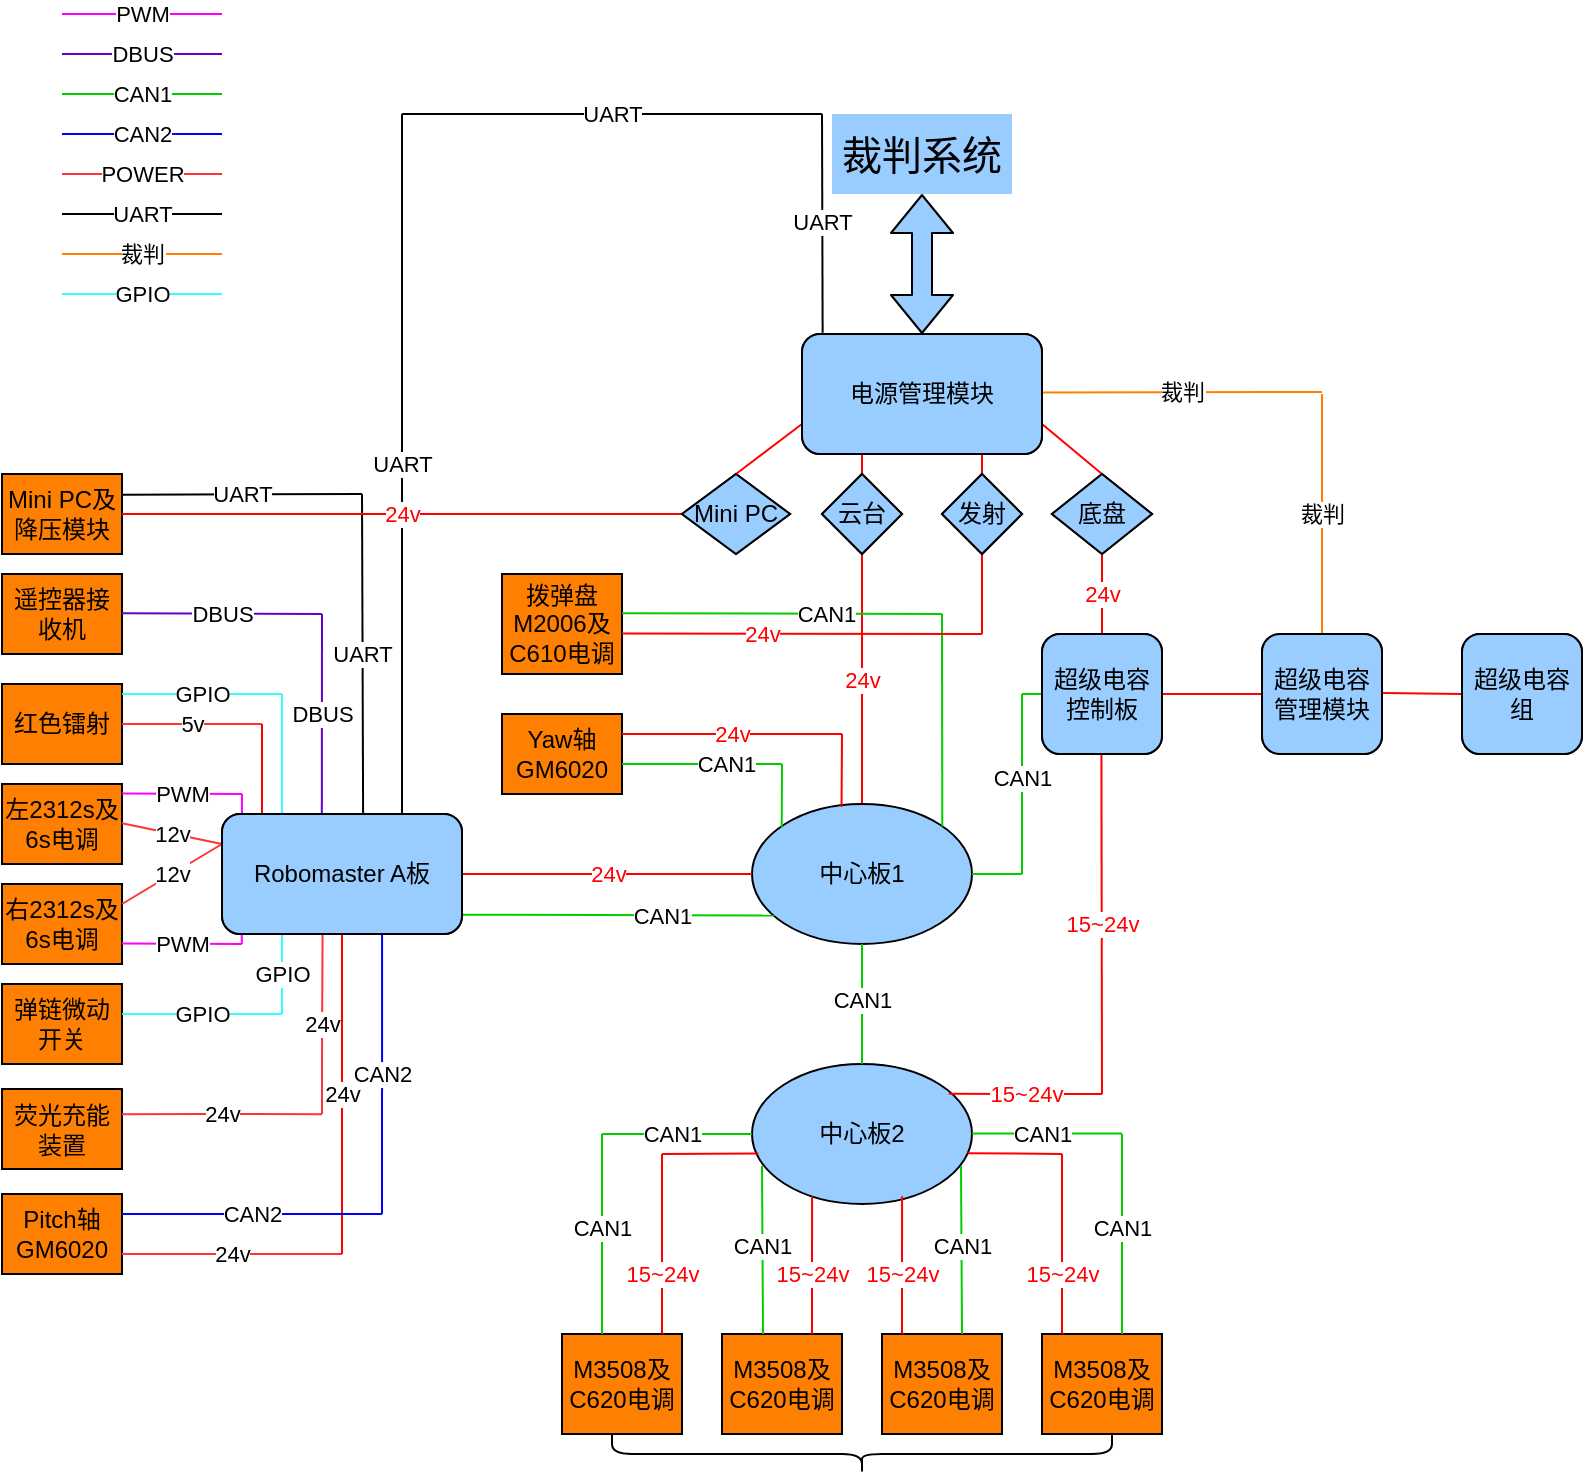 <mxfile version="14.9.8" type="github">
  <diagram id="gPBAJwZcKuSn6ALT_lkh" name="Page-1">
    <mxGraphModel dx="1483" dy="770" grid="1" gridSize="10" guides="1" tooltips="1" connect="1" arrows="1" fold="1" page="1" pageScale="1" pageWidth="827" pageHeight="1169" math="0" shadow="0">
      <root>
        <mxCell id="0" />
        <mxCell id="1" parent="0" />
        <mxCell id="8O0__Qe_Hwb1zvDIcUSA-1" value="Robomaster A板" style="rounded=1;whiteSpace=wrap;html=1;" vertex="1" parent="1">
          <mxGeometry x="120" y="420" width="120" height="60" as="geometry" />
        </mxCell>
        <mxCell id="8O0__Qe_Hwb1zvDIcUSA-8" value="左2312s及6s电调" style="rounded=0;whiteSpace=wrap;html=1;fillColor=#FF8000;" vertex="1" parent="1">
          <mxGeometry x="10" y="405" width="60" height="40" as="geometry" />
        </mxCell>
        <mxCell id="8O0__Qe_Hwb1zvDIcUSA-9" value="右2312s及6s电调" style="rounded=0;whiteSpace=wrap;html=1;fillColor=#FF8000;" vertex="1" parent="1">
          <mxGeometry x="10" y="455" width="60" height="40" as="geometry" />
        </mxCell>
        <mxCell id="8O0__Qe_Hwb1zvDIcUSA-19" value="红色镭射" style="rounded=0;whiteSpace=wrap;html=1;fillColor=#FF8000;" vertex="1" parent="1">
          <mxGeometry x="10" y="355" width="60" height="40" as="geometry" />
        </mxCell>
        <mxCell id="8O0__Qe_Hwb1zvDIcUSA-24" value="遥控器接收机" style="rounded=0;whiteSpace=wrap;html=1;fillColor=#FF8000;" vertex="1" parent="1">
          <mxGeometry x="10" y="300" width="60" height="40" as="geometry" />
        </mxCell>
        <mxCell id="8O0__Qe_Hwb1zvDIcUSA-33" value="弹链微动开关" style="rounded=0;whiteSpace=wrap;html=1;fillColor=#FF8000;" vertex="1" parent="1">
          <mxGeometry x="10" y="505" width="60" height="40" as="geometry" />
        </mxCell>
        <mxCell id="8O0__Qe_Hwb1zvDIcUSA-36" value="荧光充能装置" style="rounded=0;whiteSpace=wrap;html=1;fillColor=#FF8000;" vertex="1" parent="1">
          <mxGeometry x="10" y="557.5" width="60" height="40" as="geometry" />
        </mxCell>
        <mxCell id="8O0__Qe_Hwb1zvDIcUSA-40" value="电源管理模块" style="rounded=1;whiteSpace=wrap;html=1;" vertex="1" parent="1">
          <mxGeometry x="410" y="180" width="120" height="60" as="geometry" />
        </mxCell>
        <mxCell id="8O0__Qe_Hwb1zvDIcUSA-41" value="Pitch轴GM6020" style="rounded=0;whiteSpace=wrap;html=1;fillColor=#FF8000;" vertex="1" parent="1">
          <mxGeometry x="10" y="610" width="60" height="40" as="geometry" />
        </mxCell>
        <mxCell id="8O0__Qe_Hwb1zvDIcUSA-42" value="Mini PC及降压模块" style="rounded=0;whiteSpace=wrap;html=1;fillColor=#FF8000;" vertex="1" parent="1">
          <mxGeometry x="10" y="250" width="60" height="40" as="geometry" />
        </mxCell>
        <mxCell id="8O0__Qe_Hwb1zvDIcUSA-43" value="CAN1" style="endArrow=none;html=1;strokeColor=#00CC00;" edge="1" parent="1">
          <mxGeometry width="50" height="50" relative="1" as="geometry">
            <mxPoint x="40" y="60" as="sourcePoint" />
            <mxPoint x="120" y="60" as="targetPoint" />
          </mxGeometry>
        </mxCell>
        <mxCell id="8O0__Qe_Hwb1zvDIcUSA-44" value="CAN2" style="endArrow=none;html=1;strokeColor=#0000FF;" edge="1" parent="1">
          <mxGeometry width="50" height="50" relative="1" as="geometry">
            <mxPoint x="40" y="80" as="sourcePoint" />
            <mxPoint x="120" y="80" as="targetPoint" />
          </mxGeometry>
        </mxCell>
        <mxCell id="8O0__Qe_Hwb1zvDIcUSA-45" value="POWER" style="endArrow=none;html=1;strokeColor=#FF3333;" edge="1" parent="1">
          <mxGeometry width="50" height="50" relative="1" as="geometry">
            <mxPoint x="40" y="100" as="sourcePoint" />
            <mxPoint x="120" y="100" as="targetPoint" />
          </mxGeometry>
        </mxCell>
        <mxCell id="8O0__Qe_Hwb1zvDIcUSA-46" value="UART" style="endArrow=none;html=1;" edge="1" parent="1">
          <mxGeometry width="50" height="50" relative="1" as="geometry">
            <mxPoint x="40" y="120" as="sourcePoint" />
            <mxPoint x="120" y="120" as="targetPoint" />
          </mxGeometry>
        </mxCell>
        <mxCell id="8O0__Qe_Hwb1zvDIcUSA-47" value="裁判" style="endArrow=none;html=1;strokeColor=#FF8000;" edge="1" parent="1">
          <mxGeometry width="50" height="50" relative="1" as="geometry">
            <mxPoint x="40" y="140" as="sourcePoint" />
            <mxPoint x="120" y="140" as="targetPoint" />
          </mxGeometry>
        </mxCell>
        <mxCell id="8O0__Qe_Hwb1zvDIcUSA-48" value="UART" style="endArrow=none;html=1;exitX=0.75;exitY=0;exitDx=0;exitDy=0;" edge="1" parent="1" source="8O0__Qe_Hwb1zvDIcUSA-1">
          <mxGeometry width="50" height="50" relative="1" as="geometry">
            <mxPoint x="50" y="130" as="sourcePoint" />
            <mxPoint x="210" y="70" as="targetPoint" />
          </mxGeometry>
        </mxCell>
        <mxCell id="8O0__Qe_Hwb1zvDIcUSA-50" value="UART" style="endArrow=none;html=1;" edge="1" parent="1">
          <mxGeometry width="50" height="50" relative="1" as="geometry">
            <mxPoint x="210" y="70" as="sourcePoint" />
            <mxPoint x="420" y="70" as="targetPoint" />
          </mxGeometry>
        </mxCell>
        <mxCell id="8O0__Qe_Hwb1zvDIcUSA-51" value="UART" style="endArrow=none;html=1;entryX=0.086;entryY=-0.011;entryDx=0;entryDy=0;entryPerimeter=0;" edge="1" parent="1" target="8O0__Qe_Hwb1zvDIcUSA-40">
          <mxGeometry width="50" height="50" relative="1" as="geometry">
            <mxPoint x="420" y="70" as="sourcePoint" />
            <mxPoint x="130" y="130" as="targetPoint" />
          </mxGeometry>
        </mxCell>
        <mxCell id="8O0__Qe_Hwb1zvDIcUSA-52" value="UART" style="endArrow=none;html=1;" edge="1" parent="1">
          <mxGeometry width="50" height="50" relative="1" as="geometry">
            <mxPoint x="70" y="260.41" as="sourcePoint" />
            <mxPoint x="190" y="260" as="targetPoint" />
          </mxGeometry>
        </mxCell>
        <mxCell id="8O0__Qe_Hwb1zvDIcUSA-53" value="UART" style="endArrow=none;html=1;entryX=0.588;entryY=0.009;entryDx=0;entryDy=0;entryPerimeter=0;" edge="1" parent="1" target="8O0__Qe_Hwb1zvDIcUSA-1">
          <mxGeometry width="50" height="50" relative="1" as="geometry">
            <mxPoint x="190" y="260" as="sourcePoint" />
            <mxPoint x="193" y="410" as="targetPoint" />
          </mxGeometry>
        </mxCell>
        <mxCell id="8O0__Qe_Hwb1zvDIcUSA-54" value="DBUS" style="endArrow=none;html=1;strokeColor=#6600CC;" edge="1" parent="1">
          <mxGeometry width="50" height="50" relative="1" as="geometry">
            <mxPoint x="40" y="40" as="sourcePoint" />
            <mxPoint x="120.0" y="40" as="targetPoint" />
          </mxGeometry>
        </mxCell>
        <mxCell id="8O0__Qe_Hwb1zvDIcUSA-55" value="DBUS" style="endArrow=none;html=1;strokeColor=#6600CC;" edge="1" parent="1">
          <mxGeometry width="50" height="50" relative="1" as="geometry">
            <mxPoint x="70" y="319.66" as="sourcePoint" />
            <mxPoint x="170" y="320" as="targetPoint" />
          </mxGeometry>
        </mxCell>
        <mxCell id="8O0__Qe_Hwb1zvDIcUSA-56" value="DBUS" style="endArrow=none;html=1;strokeColor=#6600CC;entryX=0.416;entryY=0.012;entryDx=0;entryDy=0;entryPerimeter=0;" edge="1" parent="1" target="8O0__Qe_Hwb1zvDIcUSA-1">
          <mxGeometry width="50" height="50" relative="1" as="geometry">
            <mxPoint x="170" y="320" as="sourcePoint" />
            <mxPoint x="180.0" y="330" as="targetPoint" />
          </mxGeometry>
        </mxCell>
        <mxCell id="8O0__Qe_Hwb1zvDIcUSA-59" value="12v" style="endArrow=none;html=1;strokeColor=#FF3333;entryX=0;entryY=0.25;entryDx=0;entryDy=0;" edge="1" parent="1" target="8O0__Qe_Hwb1zvDIcUSA-1">
          <mxGeometry width="50" height="50" relative="1" as="geometry">
            <mxPoint x="70" y="424.66" as="sourcePoint" />
            <mxPoint x="120" y="425" as="targetPoint" />
          </mxGeometry>
        </mxCell>
        <mxCell id="8O0__Qe_Hwb1zvDIcUSA-60" value="12v" style="endArrow=none;html=1;strokeColor=#FF3333;exitX=1;exitY=0.25;exitDx=0;exitDy=0;entryX=0;entryY=0.25;entryDx=0;entryDy=0;" edge="1" parent="1" source="8O0__Qe_Hwb1zvDIcUSA-9" target="8O0__Qe_Hwb1zvDIcUSA-1">
          <mxGeometry width="50" height="50" relative="1" as="geometry">
            <mxPoint x="80" y="434.66" as="sourcePoint" />
            <mxPoint x="130.0" y="435.0" as="targetPoint" />
          </mxGeometry>
        </mxCell>
        <mxCell id="8O0__Qe_Hwb1zvDIcUSA-62" value="&lt;font color=&quot;#000000&quot;&gt;Mini PC&lt;/font&gt;" style="rhombus;whiteSpace=wrap;html=1;fontColor=#FF0000;" vertex="1" parent="1">
          <mxGeometry x="350" y="250" width="54" height="40" as="geometry" />
        </mxCell>
        <mxCell id="8O0__Qe_Hwb1zvDIcUSA-63" value="&lt;font color=&quot;#000000&quot;&gt;云台&lt;/font&gt;" style="rhombus;whiteSpace=wrap;html=1;fontColor=#FF0000;" vertex="1" parent="1">
          <mxGeometry x="420" y="250" width="40" height="40" as="geometry" />
        </mxCell>
        <mxCell id="8O0__Qe_Hwb1zvDIcUSA-64" value="&lt;font color=&quot;#000000&quot;&gt;发射&lt;/font&gt;" style="rhombus;whiteSpace=wrap;html=1;fontColor=#FF0000;" vertex="1" parent="1">
          <mxGeometry x="480" y="250" width="40" height="40" as="geometry" />
        </mxCell>
        <mxCell id="8O0__Qe_Hwb1zvDIcUSA-65" value="&lt;font color=&quot;#000000&quot;&gt;底盘&lt;/font&gt;" style="rhombus;whiteSpace=wrap;html=1;fontColor=#FF0000;" vertex="1" parent="1">
          <mxGeometry x="535" y="250" width="50" height="40" as="geometry" />
        </mxCell>
        <mxCell id="8O0__Qe_Hwb1zvDIcUSA-66" value="PWM" style="endArrow=none;html=1;strokeColor=#FF00FF;" edge="1" parent="1">
          <mxGeometry width="50" height="50" relative="1" as="geometry">
            <mxPoint x="40" y="20" as="sourcePoint" />
            <mxPoint x="120" y="20" as="targetPoint" />
          </mxGeometry>
        </mxCell>
        <mxCell id="8O0__Qe_Hwb1zvDIcUSA-68" value="" style="endArrow=none;html=1;fontColor=#FF0000;exitX=0.5;exitY=0;exitDx=0;exitDy=0;entryX=0;entryY=0.75;entryDx=0;entryDy=0;strokeColor=#FF0000;" edge="1" parent="1" source="8O0__Qe_Hwb1zvDIcUSA-62" target="8O0__Qe_Hwb1zvDIcUSA-40">
          <mxGeometry width="50" height="50" relative="1" as="geometry">
            <mxPoint x="430" y="230" as="sourcePoint" />
            <mxPoint x="480" y="180" as="targetPoint" />
          </mxGeometry>
        </mxCell>
        <mxCell id="8O0__Qe_Hwb1zvDIcUSA-69" value="" style="endArrow=none;html=1;fontColor=#FF0000;strokeColor=#FF0000;exitX=0.5;exitY=0;exitDx=0;exitDy=0;entryX=0.25;entryY=1;entryDx=0;entryDy=0;" edge="1" parent="1" source="8O0__Qe_Hwb1zvDIcUSA-63" target="8O0__Qe_Hwb1zvDIcUSA-40">
          <mxGeometry width="50" height="50" relative="1" as="geometry">
            <mxPoint x="440" y="250" as="sourcePoint" />
            <mxPoint x="438" y="241" as="targetPoint" />
          </mxGeometry>
        </mxCell>
        <mxCell id="8O0__Qe_Hwb1zvDIcUSA-70" value="" style="endArrow=none;html=1;fontColor=#FF0000;entryX=0.75;entryY=1;entryDx=0;entryDy=0;strokeColor=#FF0000;exitX=0.5;exitY=0;exitDx=0;exitDy=0;" edge="1" parent="1" source="8O0__Qe_Hwb1zvDIcUSA-64" target="8O0__Qe_Hwb1zvDIcUSA-40">
          <mxGeometry width="50" height="50" relative="1" as="geometry">
            <mxPoint x="448.0" y="260" as="sourcePoint" />
            <mxPoint x="450" y="250" as="targetPoint" />
          </mxGeometry>
        </mxCell>
        <mxCell id="8O0__Qe_Hwb1zvDIcUSA-71" value="" style="endArrow=none;html=1;fontColor=#FF0000;exitX=0.5;exitY=0;exitDx=0;exitDy=0;entryX=1;entryY=0.75;entryDx=0;entryDy=0;strokeColor=#FF0000;" edge="1" parent="1" source="8O0__Qe_Hwb1zvDIcUSA-65" target="8O0__Qe_Hwb1zvDIcUSA-40">
          <mxGeometry width="50" height="50" relative="1" as="geometry">
            <mxPoint x="377" y="260" as="sourcePoint" />
            <mxPoint x="429.96" y="250" as="targetPoint" />
          </mxGeometry>
        </mxCell>
        <mxCell id="8O0__Qe_Hwb1zvDIcUSA-72" value="24v" style="endArrow=none;html=1;fontColor=#FF0000;exitX=1;exitY=0.5;exitDx=0;exitDy=0;entryX=0;entryY=0.5;entryDx=0;entryDy=0;strokeColor=#FF0000;" edge="1" parent="1" source="8O0__Qe_Hwb1zvDIcUSA-42" target="8O0__Qe_Hwb1zvDIcUSA-62">
          <mxGeometry width="50" height="50" relative="1" as="geometry">
            <mxPoint x="377" y="260" as="sourcePoint" />
            <mxPoint x="420" y="235" as="targetPoint" />
          </mxGeometry>
        </mxCell>
        <mxCell id="8O0__Qe_Hwb1zvDIcUSA-73" value="24v" style="endArrow=none;html=1;fontColor=#FF0000;entryX=0.5;entryY=1;entryDx=0;entryDy=0;strokeColor=#FF0000;" edge="1" parent="1" source="8O0__Qe_Hwb1zvDIcUSA-92" target="8O0__Qe_Hwb1zvDIcUSA-63">
          <mxGeometry width="50" height="50" relative="1" as="geometry">
            <mxPoint x="418" y="360" as="sourcePoint" />
            <mxPoint x="350" y="280" as="targetPoint" />
          </mxGeometry>
        </mxCell>
        <mxCell id="8O0__Qe_Hwb1zvDIcUSA-74" value="PWM" style="endArrow=none;html=1;strokeColor=#FF00FF;exitX=1.001;exitY=0.118;exitDx=0;exitDy=0;exitPerimeter=0;" edge="1" parent="1" source="8O0__Qe_Hwb1zvDIcUSA-8">
          <mxGeometry width="50" height="50" relative="1" as="geometry">
            <mxPoint x="72" y="410" as="sourcePoint" />
            <mxPoint x="130" y="410" as="targetPoint" />
          </mxGeometry>
        </mxCell>
        <mxCell id="8O0__Qe_Hwb1zvDIcUSA-75" value="" style="endArrow=none;html=1;fontColor=#FF0000;strokeColor=#FF0000;exitX=0.078;exitY=-0.017;exitDx=0;exitDy=0;exitPerimeter=0;" edge="1" parent="1" source="8O0__Qe_Hwb1zvDIcUSA-1">
          <mxGeometry width="50" height="50" relative="1" as="geometry">
            <mxPoint x="110" y="430" as="sourcePoint" />
            <mxPoint x="129" y="419" as="targetPoint" />
          </mxGeometry>
        </mxCell>
        <mxCell id="8O0__Qe_Hwb1zvDIcUSA-76" value="" style="endArrow=none;html=1;fontColor=#FF0000;exitX=0.083;exitY=0;exitDx=0;exitDy=0;exitPerimeter=0;strokeColor=#FF00FF;" edge="1" parent="1" source="8O0__Qe_Hwb1zvDIcUSA-1">
          <mxGeometry width="50" height="50" relative="1" as="geometry">
            <mxPoint x="120" y="430" as="sourcePoint" />
            <mxPoint x="130" y="410" as="targetPoint" />
          </mxGeometry>
        </mxCell>
        <mxCell id="8O0__Qe_Hwb1zvDIcUSA-77" value="PWM" style="endArrow=none;html=1;strokeColor=#FF00FF;exitX=1.001;exitY=0.118;exitDx=0;exitDy=0;exitPerimeter=0;" edge="1" parent="1">
          <mxGeometry width="50" height="50" relative="1" as="geometry">
            <mxPoint x="70" y="484.72" as="sourcePoint" />
            <mxPoint x="129.94" y="485" as="targetPoint" />
          </mxGeometry>
        </mxCell>
        <mxCell id="8O0__Qe_Hwb1zvDIcUSA-78" value="" style="endArrow=none;html=1;fontColor=#FF0000;strokeColor=#FF0000;exitX=0.078;exitY=-0.017;exitDx=0;exitDy=0;exitPerimeter=0;" edge="1" parent="1">
          <mxGeometry width="50" height="50" relative="1" as="geometry">
            <mxPoint x="129.3" y="493.98" as="sourcePoint" />
            <mxPoint x="128.94" y="494" as="targetPoint" />
          </mxGeometry>
        </mxCell>
        <mxCell id="8O0__Qe_Hwb1zvDIcUSA-79" value="" style="endArrow=none;html=1;fontColor=#FF0000;exitX=0.082;exitY=0.985;exitDx=0;exitDy=0;exitPerimeter=0;strokeColor=#FF00FF;" edge="1" parent="1" source="8O0__Qe_Hwb1zvDIcUSA-1">
          <mxGeometry width="50" height="50" relative="1" as="geometry">
            <mxPoint x="129.9" y="495" as="sourcePoint" />
            <mxPoint x="129.94" y="485" as="targetPoint" />
          </mxGeometry>
        </mxCell>
        <mxCell id="8O0__Qe_Hwb1zvDIcUSA-80" value="GPIO" style="endArrow=none;html=1;strokeColor=#33FFFF;" edge="1" parent="1">
          <mxGeometry width="50" height="50" relative="1" as="geometry">
            <mxPoint x="70" y="520" as="sourcePoint" />
            <mxPoint x="150.0" y="520" as="targetPoint" />
          </mxGeometry>
        </mxCell>
        <mxCell id="8O0__Qe_Hwb1zvDIcUSA-81" value="GPIO" style="endArrow=none;html=1;strokeColor=#33FFFF;" edge="1" parent="1">
          <mxGeometry width="50" height="50" relative="1" as="geometry">
            <mxPoint x="40" y="160" as="sourcePoint" />
            <mxPoint x="120.0" y="160" as="targetPoint" />
          </mxGeometry>
        </mxCell>
        <mxCell id="8O0__Qe_Hwb1zvDIcUSA-82" value="GPIO" style="endArrow=none;html=1;strokeColor=#33FFFF;entryX=0.25;entryY=1;entryDx=0;entryDy=0;" edge="1" parent="1" target="8O0__Qe_Hwb1zvDIcUSA-1">
          <mxGeometry width="50" height="50" relative="1" as="geometry">
            <mxPoint x="150" y="520" as="sourcePoint" />
            <mxPoint x="160.0" y="530.0" as="targetPoint" />
          </mxGeometry>
        </mxCell>
        <mxCell id="8O0__Qe_Hwb1zvDIcUSA-83" value="GPIO" style="endArrow=none;html=1;strokeColor=#33FFFF;" edge="1" parent="1">
          <mxGeometry width="50" height="50" relative="1" as="geometry">
            <mxPoint x="70" y="360.0" as="sourcePoint" />
            <mxPoint x="150" y="360.0" as="targetPoint" />
          </mxGeometry>
        </mxCell>
        <mxCell id="8O0__Qe_Hwb1zvDIcUSA-84" value="" style="endArrow=none;html=1;strokeColor=#33FFFF;" edge="1" parent="1">
          <mxGeometry y="-10" width="50" height="50" relative="1" as="geometry">
            <mxPoint x="150" y="420" as="sourcePoint" />
            <mxPoint x="150" y="360" as="targetPoint" />
            <mxPoint as="offset" />
          </mxGeometry>
        </mxCell>
        <mxCell id="8O0__Qe_Hwb1zvDIcUSA-85" value="24v" style="endArrow=none;html=1;strokeColor=#FF3333;exitX=1;exitY=0.25;exitDx=0;exitDy=0;" edge="1" parent="1">
          <mxGeometry width="50" height="50" relative="1" as="geometry">
            <mxPoint x="70" y="570.08" as="sourcePoint" />
            <mxPoint x="170" y="570.08" as="targetPoint" />
            <Array as="points">
              <mxPoint x="120" y="570" />
            </Array>
          </mxGeometry>
        </mxCell>
        <mxCell id="8O0__Qe_Hwb1zvDIcUSA-87" value="24v" style="endArrow=none;html=1;strokeColor=#FF3333;entryX=0.419;entryY=1;entryDx=0;entryDy=0;entryPerimeter=0;" edge="1" parent="1" target="8O0__Qe_Hwb1zvDIcUSA-1">
          <mxGeometry width="50" height="50" relative="1" as="geometry">
            <mxPoint x="170" y="570" as="sourcePoint" />
            <mxPoint x="169" y="480" as="targetPoint" />
            <Array as="points">
              <mxPoint x="170" y="540" />
            </Array>
          </mxGeometry>
        </mxCell>
        <mxCell id="8O0__Qe_Hwb1zvDIcUSA-90" value="24v" style="endArrow=none;html=1;strokeColor=#FF3333;exitX=1;exitY=0.75;exitDx=0;exitDy=0;" edge="1" parent="1" source="8O0__Qe_Hwb1zvDIcUSA-41">
          <mxGeometry width="50" height="50" relative="1" as="geometry">
            <mxPoint x="80" y="580.08" as="sourcePoint" />
            <mxPoint x="180" y="640" as="targetPoint" />
            <Array as="points">
              <mxPoint x="130" y="640" />
            </Array>
          </mxGeometry>
        </mxCell>
        <mxCell id="8O0__Qe_Hwb1zvDIcUSA-91" value="24v" style="endArrow=none;html=1;entryX=0.5;entryY=1;entryDx=0;entryDy=0;strokeColor=#FF0000;" edge="1" parent="1" target="8O0__Qe_Hwb1zvDIcUSA-1">
          <mxGeometry width="50" height="50" relative="1" as="geometry">
            <mxPoint x="180" y="640" as="sourcePoint" />
            <mxPoint x="200" y="560" as="targetPoint" />
          </mxGeometry>
        </mxCell>
        <mxCell id="8O0__Qe_Hwb1zvDIcUSA-92" value="中心板1" style="ellipse;whiteSpace=wrap;html=1;fillColor=#99CCFF;" vertex="1" parent="1">
          <mxGeometry x="385" y="415" width="110" height="70" as="geometry" />
        </mxCell>
        <mxCell id="8O0__Qe_Hwb1zvDIcUSA-93" value="24v" style="endArrow=none;html=1;fontColor=#FF0000;strokeColor=#FF0000;exitX=1;exitY=0.5;exitDx=0;exitDy=0;entryX=0;entryY=0.5;entryDx=0;entryDy=0;" edge="1" parent="1" source="8O0__Qe_Hwb1zvDIcUSA-1" target="8O0__Qe_Hwb1zvDIcUSA-92">
          <mxGeometry width="50" height="50" relative="1" as="geometry">
            <mxPoint x="397.478" y="420.913" as="sourcePoint" />
            <mxPoint x="320" y="445" as="targetPoint" />
          </mxGeometry>
        </mxCell>
        <mxCell id="8O0__Qe_Hwb1zvDIcUSA-96" value="5v" style="endArrow=none;html=1;strokeColor=#FF3333;exitX=1;exitY=0.5;exitDx=0;exitDy=0;" edge="1" parent="1" source="8O0__Qe_Hwb1zvDIcUSA-19">
          <mxGeometry width="50" height="50" relative="1" as="geometry">
            <mxPoint x="80" y="434.66" as="sourcePoint" />
            <mxPoint x="140" y="375" as="targetPoint" />
          </mxGeometry>
        </mxCell>
        <mxCell id="8O0__Qe_Hwb1zvDIcUSA-97" value="" style="endArrow=none;html=1;fontColor=#FF0000;strokeColor=#FF0000;" edge="1" parent="1">
          <mxGeometry width="50" height="50" relative="1" as="geometry">
            <mxPoint x="140" y="420" as="sourcePoint" />
            <mxPoint x="140" y="375" as="targetPoint" />
          </mxGeometry>
        </mxCell>
        <mxCell id="8O0__Qe_Hwb1zvDIcUSA-98" value="CAN1" style="endArrow=none;html=1;strokeColor=#00CC00;exitX=0.998;exitY=0.839;exitDx=0;exitDy=0;exitPerimeter=0;entryX=0.101;entryY=0.797;entryDx=0;entryDy=0;entryPerimeter=0;" edge="1" parent="1" source="8O0__Qe_Hwb1zvDIcUSA-1" target="8O0__Qe_Hwb1zvDIcUSA-92">
          <mxGeometry x="0.283" width="50" height="50" relative="1" as="geometry">
            <mxPoint x="210" y="630" as="sourcePoint" />
            <mxPoint x="325" y="466" as="targetPoint" />
            <mxPoint as="offset" />
          </mxGeometry>
        </mxCell>
        <mxCell id="8O0__Qe_Hwb1zvDIcUSA-99" value="CAN2" style="endArrow=none;html=1;strokeColor=#0000FF;" edge="1" parent="1">
          <mxGeometry width="50" height="50" relative="1" as="geometry">
            <mxPoint x="70" y="620" as="sourcePoint" />
            <mxPoint x="200" y="620" as="targetPoint" />
          </mxGeometry>
        </mxCell>
        <mxCell id="8O0__Qe_Hwb1zvDIcUSA-100" value="CAN2" style="endArrow=none;html=1;strokeColor=#0000FF;entryX=0.667;entryY=1;entryDx=0;entryDy=0;entryPerimeter=0;" edge="1" parent="1" target="8O0__Qe_Hwb1zvDIcUSA-1">
          <mxGeometry width="50" height="50" relative="1" as="geometry">
            <mxPoint x="200" y="620" as="sourcePoint" />
            <mxPoint x="320" y="620" as="targetPoint" />
          </mxGeometry>
        </mxCell>
        <mxCell id="8O0__Qe_Hwb1zvDIcUSA-102" value="拨弹盘M2006及C610电调" style="rounded=0;whiteSpace=wrap;html=1;fillColor=#FF8000;" vertex="1" parent="1">
          <mxGeometry x="260" y="300" width="60" height="50" as="geometry" />
        </mxCell>
        <mxCell id="8O0__Qe_Hwb1zvDIcUSA-103" value="Yaw轴GM6020" style="rounded=0;whiteSpace=wrap;html=1;fillColor=#FF8000;" vertex="1" parent="1">
          <mxGeometry x="260" y="370" width="60" height="40" as="geometry" />
        </mxCell>
        <mxCell id="8O0__Qe_Hwb1zvDIcUSA-104" value="CAN1" style="endArrow=none;html=1;strokeColor=#00CC00;exitX=0.998;exitY=0.839;exitDx=0;exitDy=0;exitPerimeter=0;" edge="1" parent="1">
          <mxGeometry x="0.283" width="50" height="50" relative="1" as="geometry">
            <mxPoint x="320.0" y="395.0" as="sourcePoint" />
            <mxPoint x="400" y="395" as="targetPoint" />
            <mxPoint as="offset" />
          </mxGeometry>
        </mxCell>
        <mxCell id="8O0__Qe_Hwb1zvDIcUSA-105" value="" style="endArrow=none;html=1;strokeColor=#00CC00;entryX=0.135;entryY=0.166;entryDx=0;entryDy=0;entryPerimeter=0;" edge="1" parent="1" target="8O0__Qe_Hwb1zvDIcUSA-92">
          <mxGeometry x="0.091" width="50" height="50" relative="1" as="geometry">
            <mxPoint x="400" y="395" as="sourcePoint" />
            <mxPoint x="410" y="410" as="targetPoint" />
            <mxPoint as="offset" />
          </mxGeometry>
        </mxCell>
        <mxCell id="8O0__Qe_Hwb1zvDIcUSA-106" value="CAN1" style="endArrow=none;html=1;strokeColor=#00CC00;exitX=0.998;exitY=0.839;exitDx=0;exitDy=0;exitPerimeter=0;" edge="1" parent="1">
          <mxGeometry x="0.283" width="50" height="50" relative="1" as="geometry">
            <mxPoint x="320" y="319.66" as="sourcePoint" />
            <mxPoint x="480" y="320" as="targetPoint" />
            <mxPoint as="offset" />
          </mxGeometry>
        </mxCell>
        <mxCell id="8O0__Qe_Hwb1zvDIcUSA-107" value="" style="endArrow=none;html=1;strokeColor=#00CC00;entryX=0.865;entryY=0.161;entryDx=0;entryDy=0;entryPerimeter=0;" edge="1" parent="1" target="8O0__Qe_Hwb1zvDIcUSA-92">
          <mxGeometry x="0.283" width="50" height="50" relative="1" as="geometry">
            <mxPoint x="480" y="320" as="sourcePoint" />
            <mxPoint x="480" y="410" as="targetPoint" />
            <mxPoint as="offset" />
          </mxGeometry>
        </mxCell>
        <mxCell id="8O0__Qe_Hwb1zvDIcUSA-108" value="24v" style="endArrow=none;html=1;fontColor=#FF0000;strokeColor=#FF0000;exitX=1;exitY=0.5;exitDx=0;exitDy=0;" edge="1" parent="1">
          <mxGeometry width="50" height="50" relative="1" as="geometry">
            <mxPoint x="320" y="380.0" as="sourcePoint" />
            <mxPoint x="430" y="380" as="targetPoint" />
          </mxGeometry>
        </mxCell>
        <mxCell id="8O0__Qe_Hwb1zvDIcUSA-109" value="" style="endArrow=none;html=1;fontColor=#FF0000;strokeColor=#FF0000;exitX=0.407;exitY=0.019;exitDx=0;exitDy=0;exitPerimeter=0;" edge="1" parent="1" source="8O0__Qe_Hwb1zvDIcUSA-92">
          <mxGeometry x="-0.101" width="50" height="50" relative="1" as="geometry">
            <mxPoint x="500" y="380" as="sourcePoint" />
            <mxPoint x="430" y="380" as="targetPoint" />
            <Array as="points" />
            <mxPoint as="offset" />
          </mxGeometry>
        </mxCell>
        <mxCell id="8O0__Qe_Hwb1zvDIcUSA-110" value="24v" style="endArrow=none;html=1;fontColor=#FF0000;strokeColor=#FF0000;exitX=1;exitY=0.5;exitDx=0;exitDy=0;" edge="1" parent="1">
          <mxGeometry x="-0.222" width="50" height="50" relative="1" as="geometry">
            <mxPoint x="320" y="329.76" as="sourcePoint" />
            <mxPoint x="500" y="330" as="targetPoint" />
            <mxPoint as="offset" />
          </mxGeometry>
        </mxCell>
        <mxCell id="8O0__Qe_Hwb1zvDIcUSA-111" value="" style="endArrow=none;html=1;fontColor=#FF0000;strokeColor=#FF0000;entryX=0.5;entryY=1;entryDx=0;entryDy=0;" edge="1" parent="1" target="8O0__Qe_Hwb1zvDIcUSA-64">
          <mxGeometry x="-0.101" width="50" height="50" relative="1" as="geometry">
            <mxPoint x="500" y="330" as="sourcePoint" />
            <mxPoint x="440" y="390" as="targetPoint" />
            <Array as="points" />
            <mxPoint as="offset" />
          </mxGeometry>
        </mxCell>
        <mxCell id="8O0__Qe_Hwb1zvDIcUSA-112" value="中心板2" style="ellipse;whiteSpace=wrap;html=1;fillColor=#99CCFF;" vertex="1" parent="1">
          <mxGeometry x="385" y="545" width="110" height="70" as="geometry" />
        </mxCell>
        <mxCell id="8O0__Qe_Hwb1zvDIcUSA-113" value="" style="shape=flexArrow;endArrow=classic;html=1;fontColor=#000000;exitX=0.5;exitY=0;exitDx=0;exitDy=0;startArrow=block;fillColor=#99CCFF;" edge="1" parent="1" source="8O0__Qe_Hwb1zvDIcUSA-40">
          <mxGeometry width="50" height="50" relative="1" as="geometry">
            <mxPoint x="460" y="170" as="sourcePoint" />
            <mxPoint x="470" y="110" as="targetPoint" />
          </mxGeometry>
        </mxCell>
        <mxCell id="8O0__Qe_Hwb1zvDIcUSA-114" value="&lt;font style=&quot;font-size: 20px&quot;&gt;裁判系统&lt;/font&gt;" style="text;html=1;strokeColor=none;align=center;verticalAlign=middle;whiteSpace=wrap;rounded=0;fontColor=#000000;fillColor=#99CCFF;" vertex="1" parent="1">
          <mxGeometry x="425" y="70" width="90" height="40" as="geometry" />
        </mxCell>
        <mxCell id="8O0__Qe_Hwb1zvDIcUSA-115" value="超级电容控制板" style="rounded=1;whiteSpace=wrap;html=1;" vertex="1" parent="1">
          <mxGeometry x="530" y="330" width="60" height="60" as="geometry" />
        </mxCell>
        <mxCell id="8O0__Qe_Hwb1zvDIcUSA-116" value="24v" style="endArrow=none;html=1;fontColor=#FF0000;entryX=0.5;entryY=1;entryDx=0;entryDy=0;strokeColor=#FF0000;exitX=0.5;exitY=0;exitDx=0;exitDy=0;" edge="1" parent="1" source="8O0__Qe_Hwb1zvDIcUSA-115" target="8O0__Qe_Hwb1zvDIcUSA-65">
          <mxGeometry width="50" height="50" relative="1" as="geometry">
            <mxPoint x="450" y="425" as="sourcePoint" />
            <mxPoint x="450" y="300" as="targetPoint" />
          </mxGeometry>
        </mxCell>
        <mxCell id="8O0__Qe_Hwb1zvDIcUSA-117" value="超级电容管理模块" style="rounded=1;whiteSpace=wrap;html=1;" vertex="1" parent="1">
          <mxGeometry x="640" y="330" width="60" height="60" as="geometry" />
        </mxCell>
        <mxCell id="8O0__Qe_Hwb1zvDIcUSA-118" value="" style="endArrow=none;html=1;fontColor=#FF0000;entryX=1;entryY=0.5;entryDx=0;entryDy=0;strokeColor=#FF0000;exitX=0;exitY=0.5;exitDx=0;exitDy=0;" edge="1" parent="1" source="8O0__Qe_Hwb1zvDIcUSA-117" target="8O0__Qe_Hwb1zvDIcUSA-115">
          <mxGeometry width="50" height="50" relative="1" as="geometry">
            <mxPoint x="575" y="340" as="sourcePoint" />
            <mxPoint x="575" y="300" as="targetPoint" />
          </mxGeometry>
        </mxCell>
        <mxCell id="8O0__Qe_Hwb1zvDIcUSA-119" value="超级电容组" style="rounded=1;whiteSpace=wrap;html=1;" vertex="1" parent="1">
          <mxGeometry x="740" y="330" width="60" height="60" as="geometry" />
        </mxCell>
        <mxCell id="8O0__Qe_Hwb1zvDIcUSA-120" value="" style="endArrow=none;html=1;fontColor=#FF0000;entryX=1;entryY=0.5;entryDx=0;entryDy=0;strokeColor=#FF0000;" edge="1" parent="1">
          <mxGeometry width="50" height="50" relative="1" as="geometry">
            <mxPoint x="740" y="360" as="sourcePoint" />
            <mxPoint x="700" y="359.5" as="targetPoint" />
          </mxGeometry>
        </mxCell>
        <mxCell id="8O0__Qe_Hwb1zvDIcUSA-121" value="裁判" style="endArrow=none;html=1;strokeColor=#FF8000;" edge="1" parent="1">
          <mxGeometry width="50" height="50" relative="1" as="geometry">
            <mxPoint x="530" y="209.29" as="sourcePoint" />
            <mxPoint x="670" y="209" as="targetPoint" />
          </mxGeometry>
        </mxCell>
        <mxCell id="8O0__Qe_Hwb1zvDIcUSA-122" value="裁判" style="endArrow=none;html=1;strokeColor=#FF8000;entryX=0.5;entryY=0;entryDx=0;entryDy=0;" edge="1" parent="1" target="8O0__Qe_Hwb1zvDIcUSA-117">
          <mxGeometry width="50" height="50" relative="1" as="geometry">
            <mxPoint x="670" y="210" as="sourcePoint" />
            <mxPoint x="780" y="219" as="targetPoint" />
          </mxGeometry>
        </mxCell>
        <mxCell id="8O0__Qe_Hwb1zvDIcUSA-123" value="15~24v" style="endArrow=none;html=1;fontColor=#FF0000;entryX=0.5;entryY=1;entryDx=0;entryDy=0;strokeColor=#FF0000;" edge="1" parent="1">
          <mxGeometry width="50" height="50" relative="1" as="geometry">
            <mxPoint x="560" y="560" as="sourcePoint" />
            <mxPoint x="559.71" y="390" as="targetPoint" />
          </mxGeometry>
        </mxCell>
        <mxCell id="8O0__Qe_Hwb1zvDIcUSA-127" value="15~24v" style="endArrow=none;html=1;fontColor=#FF0000;strokeColor=#FF0000;entryX=0.895;entryY=0.213;entryDx=0;entryDy=0;entryPerimeter=0;" edge="1" parent="1" target="8O0__Qe_Hwb1zvDIcUSA-112">
          <mxGeometry width="50" height="50" relative="1" as="geometry">
            <mxPoint x="560" y="560" as="sourcePoint" />
            <mxPoint x="490" y="545" as="targetPoint" />
          </mxGeometry>
        </mxCell>
        <mxCell id="8O0__Qe_Hwb1zvDIcUSA-130" value="" style="endArrow=none;html=1;strokeColor=#00CC00;entryX=0;entryY=0.5;entryDx=0;entryDy=0;" edge="1" parent="1" target="8O0__Qe_Hwb1zvDIcUSA-115">
          <mxGeometry x="-0.065" width="50" height="50" relative="1" as="geometry">
            <mxPoint x="520" y="360" as="sourcePoint" />
            <mxPoint x="520" y="359.8" as="targetPoint" />
            <mxPoint as="offset" />
          </mxGeometry>
        </mxCell>
        <mxCell id="8O0__Qe_Hwb1zvDIcUSA-131" value="CAN1" style="endArrow=none;html=1;strokeColor=#00CC00;" edge="1" parent="1">
          <mxGeometry x="-0.065" width="50" height="50" relative="1" as="geometry">
            <mxPoint x="520" y="360" as="sourcePoint" />
            <mxPoint x="520" y="450" as="targetPoint" />
            <mxPoint as="offset" />
          </mxGeometry>
        </mxCell>
        <mxCell id="8O0__Qe_Hwb1zvDIcUSA-132" value="" style="endArrow=none;html=1;strokeColor=#00CC00;entryX=1;entryY=0.5;entryDx=0;entryDy=0;" edge="1" parent="1" target="8O0__Qe_Hwb1zvDIcUSA-92">
          <mxGeometry x="-0.065" width="50" height="50" relative="1" as="geometry">
            <mxPoint x="520" y="450" as="sourcePoint" />
            <mxPoint x="530" y="460" as="targetPoint" />
            <mxPoint as="offset" />
          </mxGeometry>
        </mxCell>
        <mxCell id="8O0__Qe_Hwb1zvDIcUSA-133" value="CAN1" style="endArrow=none;html=1;strokeColor=#00CC00;entryX=0.5;entryY=0;entryDx=0;entryDy=0;exitX=0.5;exitY=1;exitDx=0;exitDy=0;" edge="1" parent="1" source="8O0__Qe_Hwb1zvDIcUSA-92" target="8O0__Qe_Hwb1zvDIcUSA-112">
          <mxGeometry x="-0.065" width="50" height="50" relative="1" as="geometry">
            <mxPoint x="460" y="500" as="sourcePoint" />
            <mxPoint x="450" y="540" as="targetPoint" />
            <mxPoint as="offset" />
          </mxGeometry>
        </mxCell>
        <mxCell id="8O0__Qe_Hwb1zvDIcUSA-134" value="M3508及C620电调" style="rounded=0;whiteSpace=wrap;html=1;fillColor=#FF8000;" vertex="1" parent="1">
          <mxGeometry x="290" y="680" width="60" height="50" as="geometry" />
        </mxCell>
        <mxCell id="8O0__Qe_Hwb1zvDIcUSA-135" value="M3508及C620电调" style="rounded=0;whiteSpace=wrap;html=1;fillColor=#FF8000;" vertex="1" parent="1">
          <mxGeometry x="370" y="680" width="60" height="50" as="geometry" />
        </mxCell>
        <mxCell id="8O0__Qe_Hwb1zvDIcUSA-136" value="M3508及C620电调" style="rounded=0;whiteSpace=wrap;html=1;fillColor=#FF8000;" vertex="1" parent="1">
          <mxGeometry x="450" y="680" width="60" height="50" as="geometry" />
        </mxCell>
        <mxCell id="8O0__Qe_Hwb1zvDIcUSA-137" value="M3508及C620电调" style="rounded=0;whiteSpace=wrap;html=1;fillColor=#FF8000;" vertex="1" parent="1">
          <mxGeometry x="530" y="680" width="60" height="50" as="geometry" />
        </mxCell>
        <mxCell id="8O0__Qe_Hwb1zvDIcUSA-138" value="CAN1" style="endArrow=none;html=1;strokeColor=#00CC00;entryX=0.5;entryY=0;entryDx=0;entryDy=0;" edge="1" parent="1">
          <mxGeometry x="-0.065" width="50" height="50" relative="1" as="geometry">
            <mxPoint x="310" y="580" as="sourcePoint" />
            <mxPoint x="310" y="680" as="targetPoint" />
            <mxPoint as="offset" />
          </mxGeometry>
        </mxCell>
        <mxCell id="8O0__Qe_Hwb1zvDIcUSA-139" value="CAN1" style="endArrow=none;html=1;strokeColor=#00CC00;entryX=0;entryY=0.5;entryDx=0;entryDy=0;" edge="1" parent="1" target="8O0__Qe_Hwb1zvDIcUSA-112">
          <mxGeometry x="-0.065" width="50" height="50" relative="1" as="geometry">
            <mxPoint x="310" y="580" as="sourcePoint" />
            <mxPoint x="370" y="610" as="targetPoint" />
            <mxPoint as="offset" />
          </mxGeometry>
        </mxCell>
        <mxCell id="8O0__Qe_Hwb1zvDIcUSA-141" value="CAN1" style="endArrow=none;html=1;strokeColor=#00CC00;entryX=0.5;entryY=0;entryDx=0;entryDy=0;exitX=0.95;exitY=0.729;exitDx=0;exitDy=0;exitPerimeter=0;" edge="1" parent="1" source="8O0__Qe_Hwb1zvDIcUSA-112">
          <mxGeometry x="-0.065" width="50" height="50" relative="1" as="geometry">
            <mxPoint x="490.24" y="604.15" as="sourcePoint" />
            <mxPoint x="490" y="680" as="targetPoint" />
            <mxPoint as="offset" />
          </mxGeometry>
        </mxCell>
        <mxCell id="8O0__Qe_Hwb1zvDIcUSA-142" value="CAN1" style="endArrow=none;html=1;strokeColor=#00CC00;entryX=0.5;entryY=0;entryDx=0;entryDy=0;" edge="1" parent="1">
          <mxGeometry x="-0.065" width="50" height="50" relative="1" as="geometry">
            <mxPoint x="570" y="580" as="sourcePoint" />
            <mxPoint x="570" y="680" as="targetPoint" />
            <mxPoint as="offset" />
          </mxGeometry>
        </mxCell>
        <mxCell id="8O0__Qe_Hwb1zvDIcUSA-143" value="CAN1" style="endArrow=none;html=1;strokeColor=#00CC00;entryX=0;entryY=0.5;entryDx=0;entryDy=0;" edge="1" parent="1">
          <mxGeometry x="-0.065" width="50" height="50" relative="1" as="geometry">
            <mxPoint x="495" y="579.71" as="sourcePoint" />
            <mxPoint x="570" y="579.71" as="targetPoint" />
            <mxPoint as="offset" />
          </mxGeometry>
        </mxCell>
        <mxCell id="8O0__Qe_Hwb1zvDIcUSA-144" value="CAN1" style="endArrow=none;html=1;strokeColor=#00CC00;entryX=0.5;entryY=0;entryDx=0;entryDy=0;exitX=0.95;exitY=0.729;exitDx=0;exitDy=0;exitPerimeter=0;" edge="1" parent="1">
          <mxGeometry x="-0.065" width="50" height="50" relative="1" as="geometry">
            <mxPoint x="390" y="596.03" as="sourcePoint" />
            <mxPoint x="390.5" y="680" as="targetPoint" />
            <mxPoint as="offset" />
          </mxGeometry>
        </mxCell>
        <mxCell id="8O0__Qe_Hwb1zvDIcUSA-145" value="15~24v" style="endArrow=none;html=1;fontColor=#FF0000;strokeColor=#FF0000;" edge="1" parent="1">
          <mxGeometry x="0.333" width="50" height="50" relative="1" as="geometry">
            <mxPoint x="340" y="590" as="sourcePoint" />
            <mxPoint x="340" y="680" as="targetPoint" />
            <mxPoint as="offset" />
          </mxGeometry>
        </mxCell>
        <mxCell id="8O0__Qe_Hwb1zvDIcUSA-148" value="" style="endArrow=none;html=1;fontColor=#FF0000;strokeColor=#FF0000;entryX=0.029;entryY=0.639;entryDx=0;entryDy=0;entryPerimeter=0;" edge="1" parent="1" target="8O0__Qe_Hwb1zvDIcUSA-112">
          <mxGeometry x="0.333" width="50" height="50" relative="1" as="geometry">
            <mxPoint x="340" y="590" as="sourcePoint" />
            <mxPoint x="386" y="590" as="targetPoint" />
            <mxPoint as="offset" />
          </mxGeometry>
        </mxCell>
        <mxCell id="8O0__Qe_Hwb1zvDIcUSA-149" value="15~24v" style="endArrow=none;html=1;fontColor=#FF0000;strokeColor=#FF0000;" edge="1" parent="1">
          <mxGeometry x="0.333" width="50" height="50" relative="1" as="geometry">
            <mxPoint x="540" y="590" as="sourcePoint" />
            <mxPoint x="540" y="680" as="targetPoint" />
            <mxPoint as="offset" />
          </mxGeometry>
        </mxCell>
        <mxCell id="8O0__Qe_Hwb1zvDIcUSA-150" value="" style="endArrow=none;html=1;fontColor=#FF0000;strokeColor=#FF0000;exitX=0.98;exitY=0.637;exitDx=0;exitDy=0;exitPerimeter=0;" edge="1" parent="1" source="8O0__Qe_Hwb1zvDIcUSA-112">
          <mxGeometry x="0.333" width="50" height="50" relative="1" as="geometry">
            <mxPoint x="500" y="600" as="sourcePoint" />
            <mxPoint x="540" y="590" as="targetPoint" />
            <mxPoint as="offset" />
          </mxGeometry>
        </mxCell>
        <mxCell id="8O0__Qe_Hwb1zvDIcUSA-151" value="15~24v" style="endArrow=none;html=1;fontColor=#FF0000;strokeColor=#FF0000;entryX=0.75;entryY=0;entryDx=0;entryDy=0;exitX=0.273;exitY=0.944;exitDx=0;exitDy=0;exitPerimeter=0;" edge="1" parent="1" source="8O0__Qe_Hwb1zvDIcUSA-112" target="8O0__Qe_Hwb1zvDIcUSA-135">
          <mxGeometry x="0.129" width="50" height="50" relative="1" as="geometry">
            <mxPoint x="570" y="570" as="sourcePoint" />
            <mxPoint x="493.45" y="569.91" as="targetPoint" />
            <mxPoint as="offset" />
          </mxGeometry>
        </mxCell>
        <mxCell id="8O0__Qe_Hwb1zvDIcUSA-152" value="15~24v" style="endArrow=none;html=1;fontColor=#FF0000;strokeColor=#FF0000;entryX=0.75;entryY=0;entryDx=0;entryDy=0;exitX=0.273;exitY=0.944;exitDx=0;exitDy=0;exitPerimeter=0;" edge="1" parent="1">
          <mxGeometry x="0.129" width="50" height="50" relative="1" as="geometry">
            <mxPoint x="460.03" y="611.08" as="sourcePoint" />
            <mxPoint x="460" y="680" as="targetPoint" />
            <mxPoint as="offset" />
          </mxGeometry>
        </mxCell>
        <mxCell id="8O0__Qe_Hwb1zvDIcUSA-153" value="Robomaster A板" style="rounded=1;whiteSpace=wrap;html=1;fillColor=#99CCFF;" vertex="1" parent="1">
          <mxGeometry x="120" y="420" width="120" height="60" as="geometry" />
        </mxCell>
        <mxCell id="8O0__Qe_Hwb1zvDIcUSA-154" value="&lt;font color=&quot;#000000&quot;&gt;Mini PC&lt;/font&gt;" style="rhombus;whiteSpace=wrap;html=1;fontColor=#FF0000;fillColor=#99CCFF;" vertex="1" parent="1">
          <mxGeometry x="350" y="250" width="54" height="40" as="geometry" />
        </mxCell>
        <mxCell id="8O0__Qe_Hwb1zvDIcUSA-155" value="电源管理模块" style="rounded=1;whiteSpace=wrap;html=1;fillColor=#99CCFF;" vertex="1" parent="1">
          <mxGeometry x="410" y="180" width="120" height="60" as="geometry" />
        </mxCell>
        <mxCell id="8O0__Qe_Hwb1zvDIcUSA-156" value="&lt;font color=&quot;#000000&quot;&gt;云台&lt;/font&gt;" style="rhombus;whiteSpace=wrap;html=1;fontColor=#FF0000;fillColor=#99CCFF;" vertex="1" parent="1">
          <mxGeometry x="420" y="250" width="40" height="40" as="geometry" />
        </mxCell>
        <mxCell id="8O0__Qe_Hwb1zvDIcUSA-157" value="&lt;font color=&quot;#000000&quot;&gt;发射&lt;/font&gt;" style="rhombus;whiteSpace=wrap;html=1;fontColor=#FF0000;fillColor=#99CCFF;" vertex="1" parent="1">
          <mxGeometry x="480" y="250" width="40" height="40" as="geometry" />
        </mxCell>
        <mxCell id="8O0__Qe_Hwb1zvDIcUSA-158" value="&lt;font color=&quot;#000000&quot;&gt;底盘&lt;/font&gt;" style="rhombus;whiteSpace=wrap;html=1;fontColor=#FF0000;fillColor=#99CCFF;" vertex="1" parent="1">
          <mxGeometry x="535" y="250" width="50" height="40" as="geometry" />
        </mxCell>
        <mxCell id="8O0__Qe_Hwb1zvDIcUSA-159" value="超级电容控制板" style="rounded=1;whiteSpace=wrap;html=1;fillColor=#99CCFF;" vertex="1" parent="1">
          <mxGeometry x="530" y="330" width="60" height="60" as="geometry" />
        </mxCell>
        <mxCell id="8O0__Qe_Hwb1zvDIcUSA-160" value="超级电容管理模块" style="rounded=1;whiteSpace=wrap;html=1;fillColor=#99CCFF;" vertex="1" parent="1">
          <mxGeometry x="640" y="330" width="60" height="60" as="geometry" />
        </mxCell>
        <mxCell id="8O0__Qe_Hwb1zvDIcUSA-161" value="超级电容组" style="rounded=1;whiteSpace=wrap;html=1;fillColor=#99CCFF;" vertex="1" parent="1">
          <mxGeometry x="740" y="330" width="60" height="60" as="geometry" />
        </mxCell>
        <mxCell id="8O0__Qe_Hwb1zvDIcUSA-162" value="" style="shape=curlyBracket;whiteSpace=wrap;html=1;rounded=1;fontColor=#000000;fillColor=#99CCFF;rotation=-90;" vertex="1" parent="1">
          <mxGeometry x="430" y="615" width="20" height="250" as="geometry" />
        </mxCell>
      </root>
    </mxGraphModel>
  </diagram>
</mxfile>
